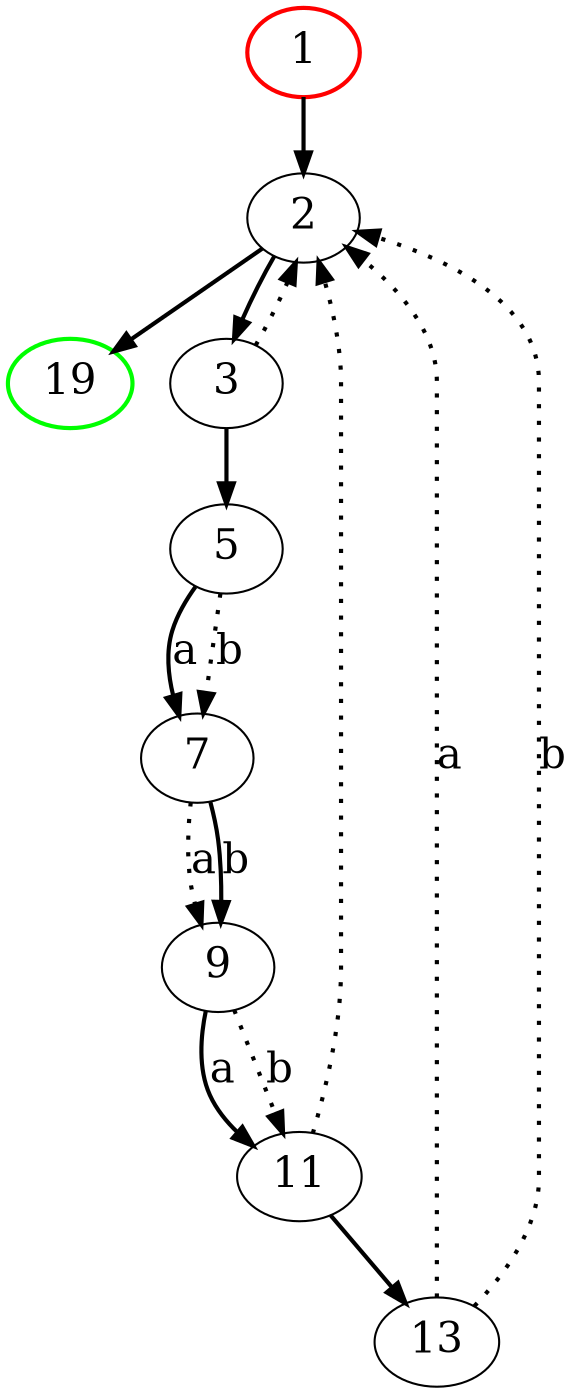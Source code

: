 digraph triangle_block {

node [fontsize="20"]
edge [fontsize="20" penwidth="2"]
1 [color="red" style="bold"]
19 [color="green" style="bold"] 

1->2
2->19
2->3
3->2 [style="dotted"]
3->5
5->7 [label="a"]
5->7 [label="b" style="dotted"]
7->9 [label="a" style="dotted"]
7->9 [label="b"]
9->11 [label="a"]
9->11 [label="b" style="dotted"]
11->2 [style="dotted"]
11->13
13->2 [label="a" style="dotted"]
13->2 [label="b" style="dotted"]



}
